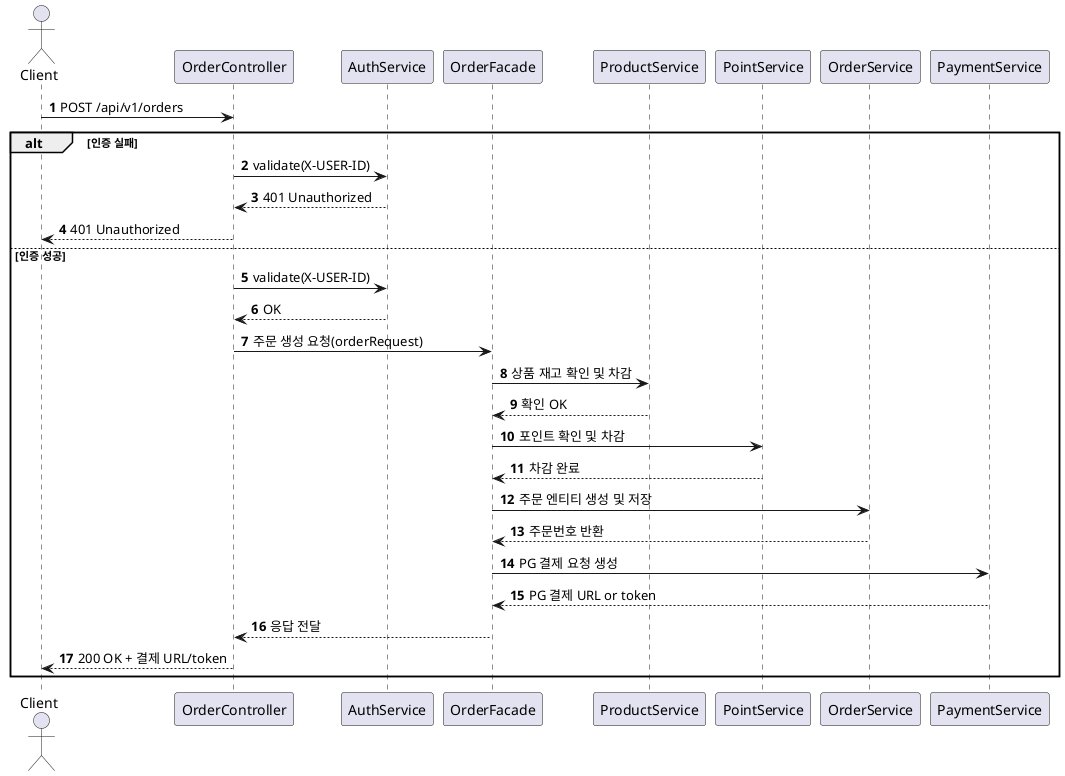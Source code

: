 @startuml
'https://plantuml.com/sequence-diagram

autonumber

actor Client
participant OrderController
participant AuthService
participant OrderFacade
participant ProductService
participant PointService
participant OrderService
participant PaymentService

Client -> OrderController : POST /api/v1/orders
alt 인증 실패
    OrderController -> AuthService : validate(X-USER-ID)
    AuthService --> OrderController : 401 Unauthorized
    OrderController --> Client : 401 Unauthorized
else 인증 성공
    OrderController -> AuthService : validate(X-USER-ID)
    AuthService --> OrderController : OK
    OrderController -> OrderFacade : 주문 생성 요청(orderRequest)

    OrderFacade -> ProductService : 상품 재고 확인 및 차감
    ProductService --> OrderFacade : 확인 OK

    OrderFacade -> PointService : 포인트 확인 및 차감
    PointService --> OrderFacade : 차감 완료

    OrderFacade -> OrderService : 주문 엔티티 생성 및 저장
    OrderService --> OrderFacade : 주문번호 반환

    OrderFacade -> PaymentService : PG 결제 요청 생성
    PaymentService --> OrderFacade : PG 결제 URL or token

    OrderFacade --> OrderController : 응답 전달
    OrderController --> Client : 200 OK + 결제 URL/token
end
@enduml
@enduml